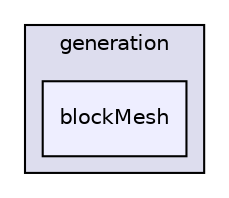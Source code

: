 digraph "applications/utilities/mesh/generation/blockMesh" {
  bgcolor=transparent;
  compound=true
  node [ fontsize="10", fontname="Helvetica"];
  edge [ labelfontsize="10", labelfontname="Helvetica"];
  subgraph clusterdir_5e38c77784c29cb5c03b448ec3140896 {
    graph [ bgcolor="#ddddee", pencolor="black", label="generation" fontname="Helvetica", fontsize="10", URL="dir_5e38c77784c29cb5c03b448ec3140896.html"]
  dir_2a4d777693632c01efb82b5a9fbe1080 [shape=box, label="blockMesh", style="filled", fillcolor="#eeeeff", pencolor="black", URL="dir_2a4d777693632c01efb82b5a9fbe1080.html"];
  }
}
